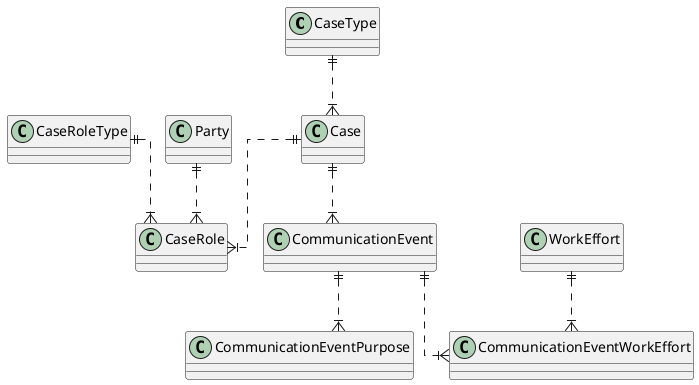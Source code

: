 @startuml
' hide the spot
' hide circle

' avoid problems with angled crows feet
skinparam linetype ortho

CaseType ||..|{ Case
Case ||..|{ CaseRole
CaseRoleType ||..|{ CaseRole
Party ||..|{ CaseRole
Case ||..|{ CommunicationEvent
CommunicationEvent ||..|{ CommunicationEventPurpose
CommunicationEvent ||..|{ CommunicationEventWorkEffort
WorkEffort ||..|{ CommunicationEventWorkEffort

@enduml
